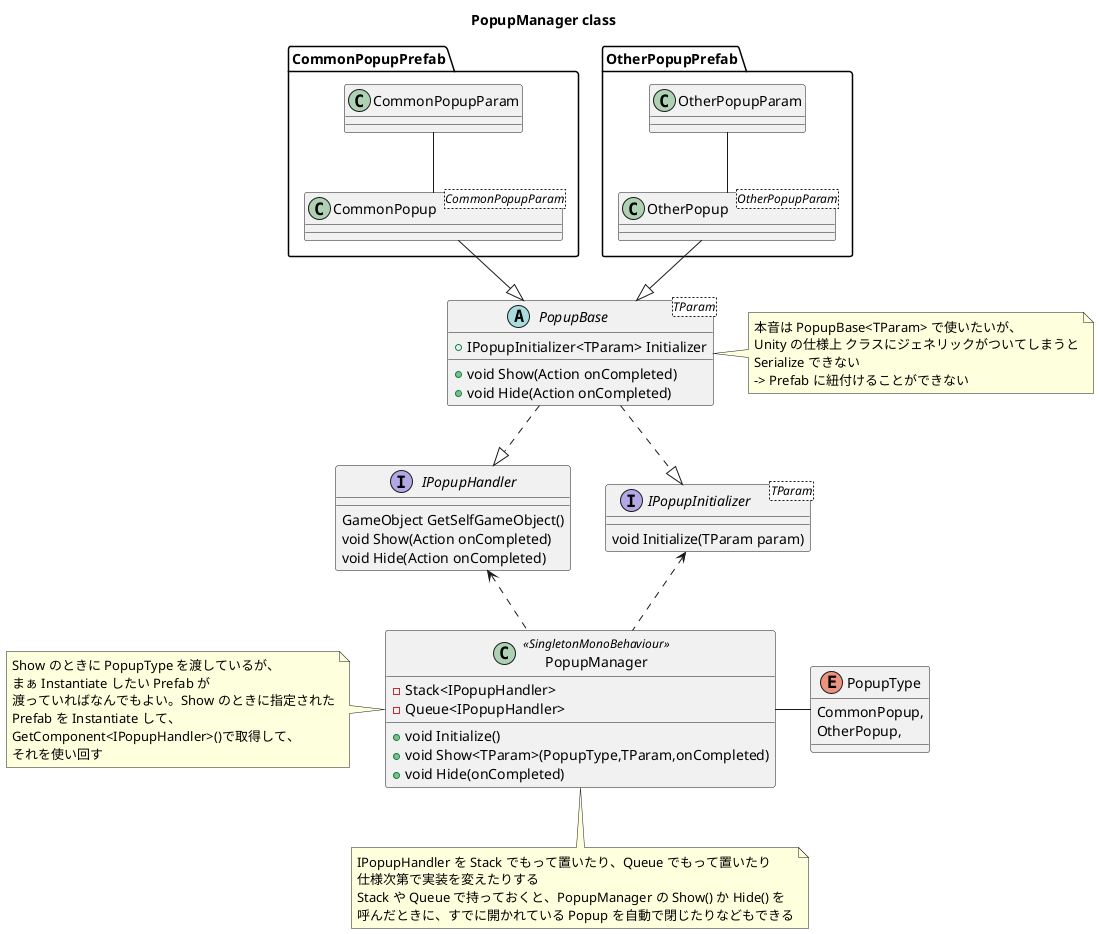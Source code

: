 @startuml{PopupManager}
title PopupManager class

enum PopupType {
    CommonPopup,
    OtherPopup,
}

class PopupManager <<SingletonMonoBehaviour>> {
    - Stack<IPopupHandler>
    - Queue<IPopupHandler>
    + void Initialize()
    + void Show<TParam>(PopupType,TParam,onCompleted)
    + void Hide(onCompleted)
}
note left of PopupManager
    Show のときに PopupType を渡しているが、
    まぁ Instantiate したい Prefab が
    渡っていればなんでもよい。Show のときに指定された
    Prefab を Instantiate して、
    GetComponent<IPopupHandler>()で取得して、
    それを使い回す
end note

note bottom of PopupManager
    IPopupHandler を Stack でもって置いたり、Queue でもって置いたり
    仕様次第で実装を変えたりする
    Stack や Queue で持っておくと、PopupManager の Show() か Hide() を
    呼んだときに、すでに開かれている Popup を自動で閉じたりなどもできる
end note

PopupManager - PopupType
PopupManager .up.> IPopupInitializer
PopupManager .up.> IPopupHandler

package CommonPopupPrefab {
    class CommonPopup<CommonPopupParam> {
    }

    class CommonPopupParam {
    }

    CommonPopup -up- CommonPopupParam
}

package OtherPopupPrefab {

    class OtherPopup<OtherPopupParam> {
    }

    class OtherPopupParam {
    }
    OtherPopup -up- OtherPopupParam
}


abstract class PopupBase<TParam> {
    + IPopupInitializer<TParam> Initializer
    + void Show(Action onCompleted)
    + void Hide(Action onCompleted)
}

note right of PopupBase
    本音は PopupBase<TParam> で使いたいが、
    Unity の仕様上 クラスにジェネリックがついてしまうと
    Serialize できない
    -> Prefab に紐付けることができない
end note

CommonPopup --|> PopupBase
OtherPopup --|> PopupBase

PopupBase ..|> IPopupInitializer
PopupBase ..|> IPopupHandler

interface IPopupInitializer<TParam> {
    void Initialize(TParam param)
}

interface IPopupHandler {
    GameObject GetSelfGameObject()
    void Show(Action onCompleted)
    void Hide(Action onCompleted)
}

@enduml